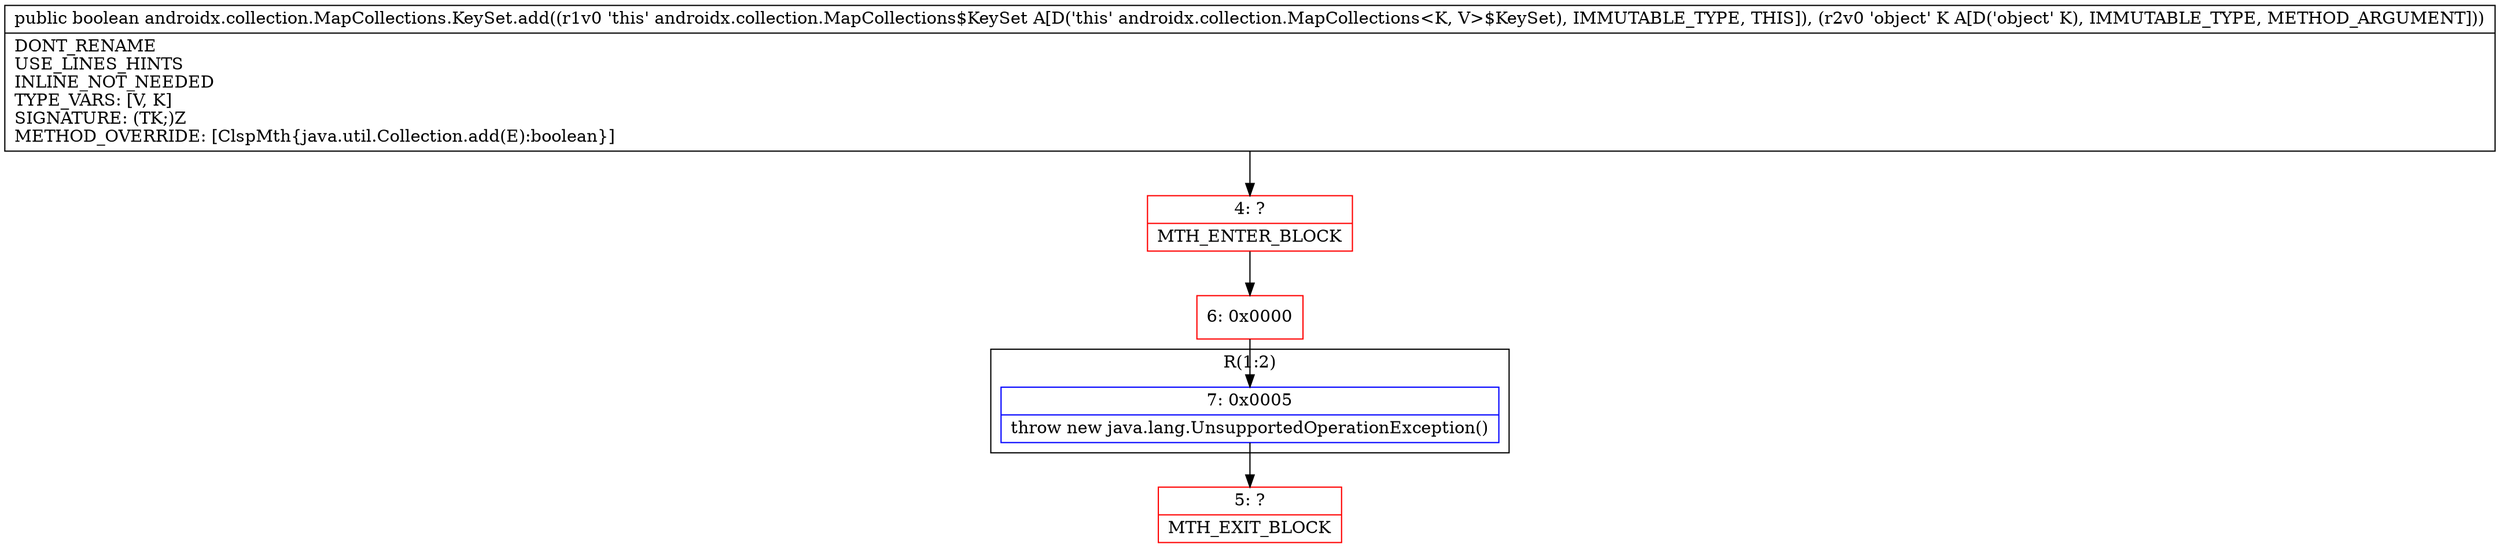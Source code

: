 digraph "CFG forandroidx.collection.MapCollections.KeySet.add(Ljava\/lang\/Object;)Z" {
subgraph cluster_Region_2041081499 {
label = "R(1:2)";
node [shape=record,color=blue];
Node_7 [shape=record,label="{7\:\ 0x0005|throw new java.lang.UnsupportedOperationException()\l}"];
}
Node_4 [shape=record,color=red,label="{4\:\ ?|MTH_ENTER_BLOCK\l}"];
Node_6 [shape=record,color=red,label="{6\:\ 0x0000}"];
Node_5 [shape=record,color=red,label="{5\:\ ?|MTH_EXIT_BLOCK\l}"];
MethodNode[shape=record,label="{public boolean androidx.collection.MapCollections.KeySet.add((r1v0 'this' androidx.collection.MapCollections$KeySet A[D('this' androidx.collection.MapCollections\<K, V\>$KeySet), IMMUTABLE_TYPE, THIS]), (r2v0 'object' K A[D('object' K), IMMUTABLE_TYPE, METHOD_ARGUMENT]))  | DONT_RENAME\lUSE_LINES_HINTS\lINLINE_NOT_NEEDED\lTYPE_VARS: [V, K]\lSIGNATURE: (TK;)Z\lMETHOD_OVERRIDE: [ClspMth\{java.util.Collection.add(E):boolean\}]\l}"];
MethodNode -> Node_4;Node_7 -> Node_5;
Node_4 -> Node_6;
Node_6 -> Node_7;
}

